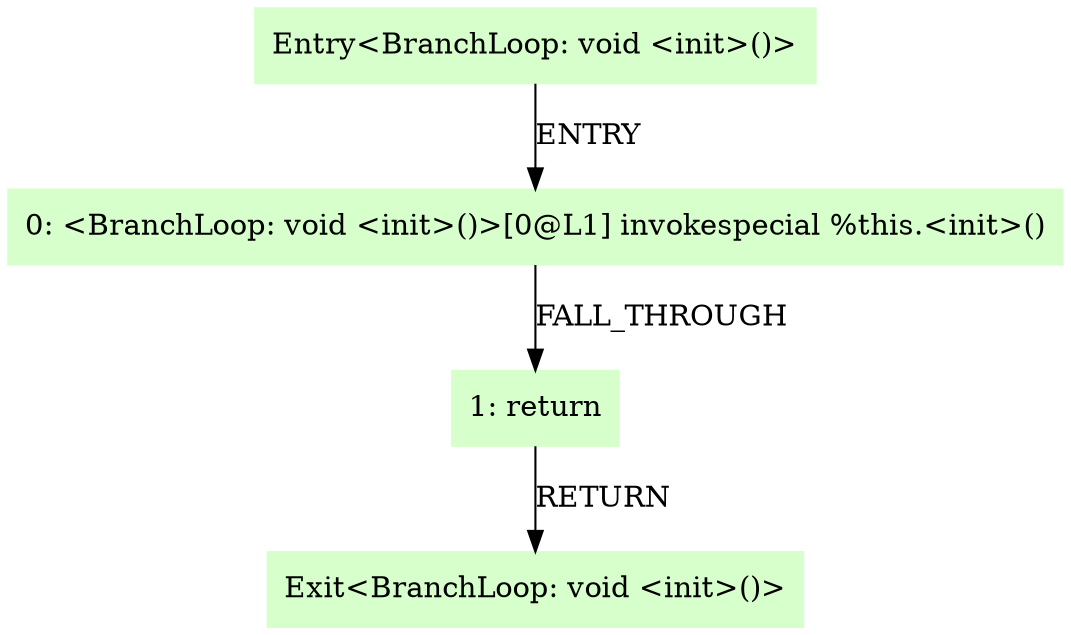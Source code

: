 digraph G {
  node [color=".3 .2 1.0",style=filled,shape=box,];
  "0" [label="Entry<BranchLoop: void <init>()>",];
  "1" [label="0: <BranchLoop: void <init>()>[0@L1] invokespecial %this.<init>()",];
  "2" [label="1: return",];
  "3" [label="Exit<BranchLoop: void <init>()>",];
  "0" -> "1" [label="ENTRY",];
  "1" -> "2" [label="FALL_THROUGH",];
  "2" -> "3" [label="RETURN",];
}
